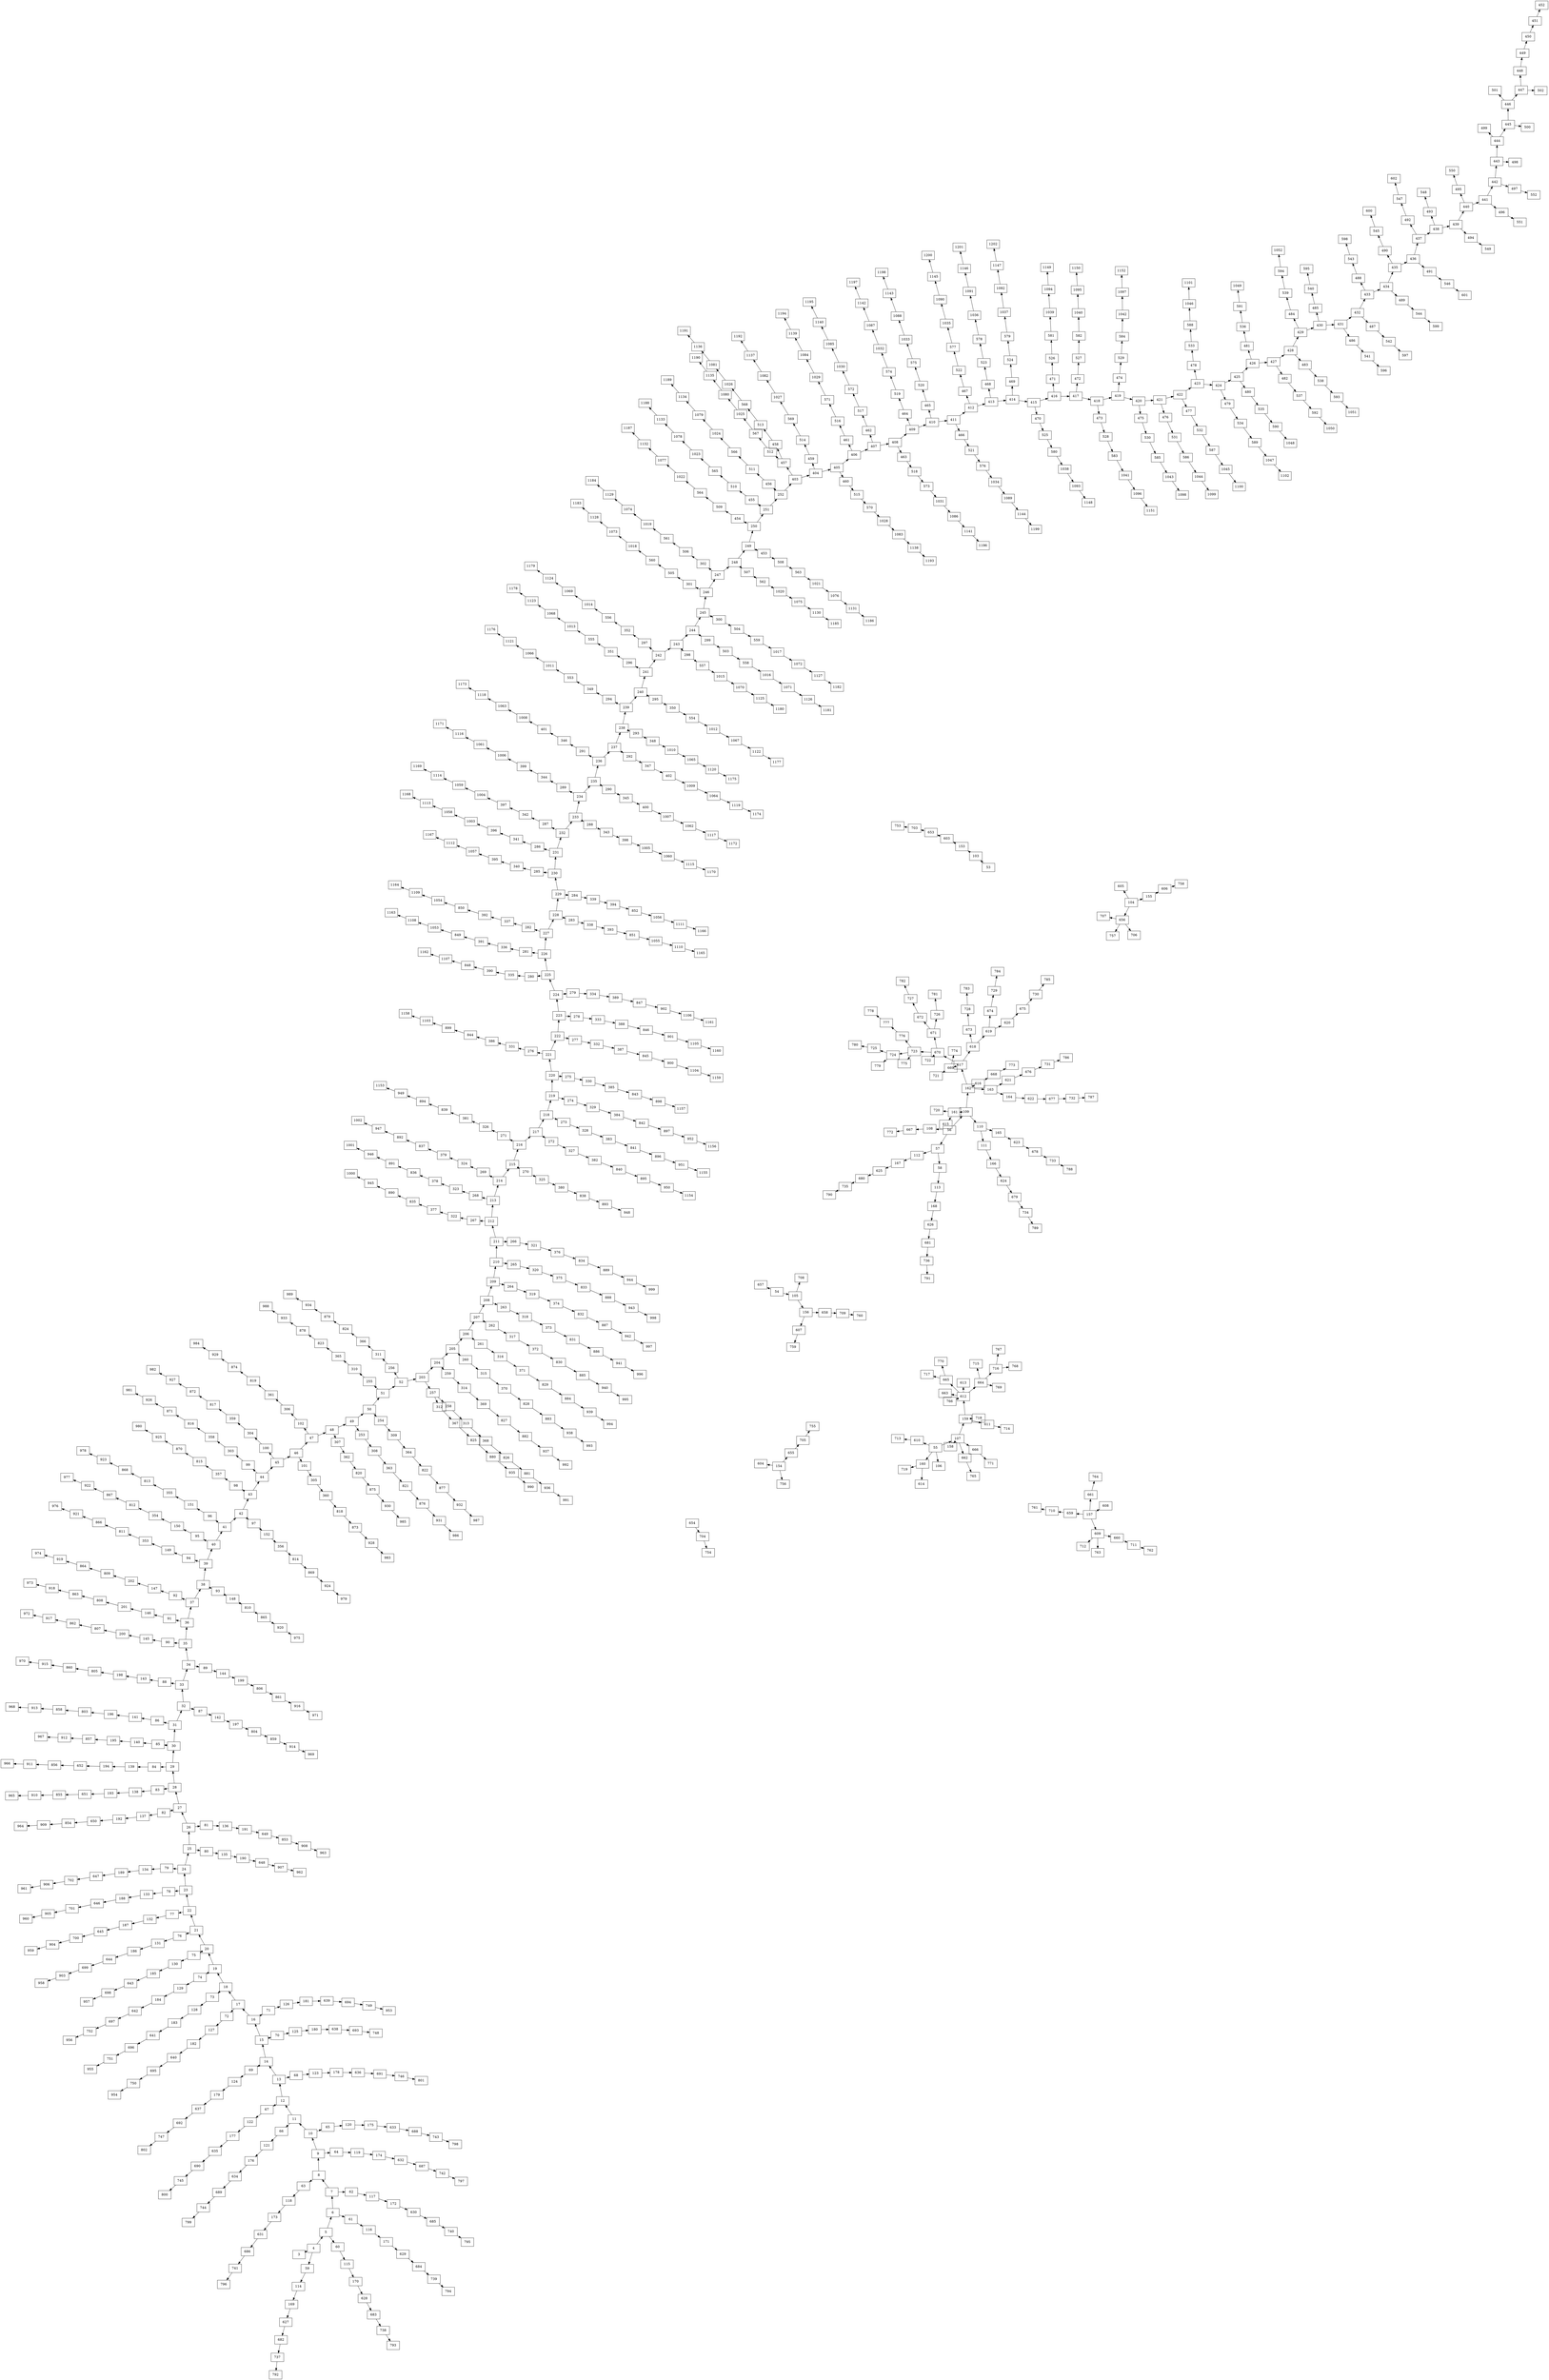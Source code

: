 digraph G {
    node [shape=box];
    graph [layout=neato];
"3" "56" "55" "157" "54" "104" "154" "654" "53""4""3" -> {"4"}
"57" "109" "108""56" -> {"57" "109" "108"}
"160" "107" "610" "106""55" -> { "160" "107" "610" "106"}
"661" "609" "659" "608""157" -> { "661" "609" "659" "608"}
"105" "657""54" -> { "105" "657"}
"155" "656" "605""104" -> { "155" "656" "605"}
"756" "655" "604""154" -> { "756" "655" "604"}
"704""654" -> { "704"}
"103""53" -> { "103"}
"5" "59""4" -> {"5" "59"}
"58" "112""57" -> {"58" "112"}
"110" "162" "161""109" -> {"110" "162" "161"}
"667""108" -> { "667"}
"719" "614""160" -> { "719" "614"}
"666" "159" "662" "158""107" -> { "666" "159" "662" "158"}
"713""610" -> { "713"}
"764""661" -> { "764"}
"712" "763" "660""609" -> { "712" "763" "660"}
"710""659" -> { "710"}
"156" "708""105" -> { "156" "708"}
"606""155" -> { "606"}
"707" "757" "706""656" -> { "707" "757" "706"}
"705""655" -> { "705"}
"754""704" -> { "754"}
"153""103" -> { "153"}
"6" "60""5" -> {"6" "60"}
"114""59" -> { "114"}
"113""58" -> { "113"}
"167""112" -> { "167"}
"111" "165""110" -> {"111" "165"}
"163" "617" "616""162" -> {"163" "617" "616"}
"720" "615""161" -> { "720" "615"}
"772""667" -> { "772"}
"771""666" -> { "771"}
"718" "612" "611""159" -> { "718" "612" "611"}
"765""662" -> { "765"}
"711""660" -> { "711"}
"761""710" -> { "761"}
"658" "607""156" -> { "658" "607"}
"758""606" -> { "758"}
"755""705" -> { "755"}
"603""153" -> { "603"}
"7" "61""6" -> {"7" "61"}
"115""60" -> { "115"}
"169""114" -> { "169"}
"168""113" -> { "168"}
"625""167" -> { "625"}
"166""111" -> { "166"}
"623""165" -> { "623"}
"164" "621""163" -> {"164" "621"}
"618" "670" "669""617" -> {"618" "670" "669"}
"668""616" -> { "668"}
"613" "665" "664" "766" "663""612" -> {"613" "665" "664" "766" "663"}
"714""611" -> { "714"}
"762""711" -> { "762"}
"709""658" -> { "709"}
"759""607" -> { "759"}
"653""603" -> { "653"}
"8" "62""7" -> {"8" "62"}
"116""61" -> { "116"}
"170""115" -> { "170"}
"627""169" -> { "627"}
"626""168" -> { "626"}
"680""625" -> { "680"}
"624""166" -> { "624"}
"678""623" -> { "678"}
"622""164" -> { "622"}
"676""621" -> { "676"}
"619" "673""618" -> {"619" "673"}
"671" "723" "722""670" -> {"671" "723" "722"}
"774" "721""669" -> { "774" "721"}
"773""668" -> { "773"}
"770" "717""665" -> { "770" "717"}
"769" "716" "715""664" -> { "769" "716" "715"}
"760""709" -> { "760"}
"703""653" -> { "703"}
"9" "63""8" -> {"9" "63"}
"117""62" -> { "117"}
"171""116" -> { "171"}
"628""170" -> { "628"}
"682""627" -> { "682"}
"681""626" -> { "681"}
"735""680" -> { "735"}
"679""624" -> { "679"}
"733""678" -> { "733"}
"677""622" -> { "677"}
"731""676" -> { "731"}
"620" "674""619" -> {"620" "674"}
"728""673" -> { "728"}
"672" "726""671" -> {"672" "726"}
"724" "776" "775""723" -> {"724" "776" "775"}
"768" "767""716" -> { "768" "767"}
"753""703" -> { "753"}
"10" "64""9" -> {"10" "64"}
"118""63" -> { "118"}
"172""117" -> { "172"}
"629""171" -> { "629"}
"683""628" -> { "683"}
"737""682" -> { "737"}
"736""681" -> { "736"}
"790""735" -> { "790"}
"734""679" -> { "734"}
"788""733" -> { "788"}
"732""677" -> { "732"}
"786""731" -> { "786"}
"675""620" -> { "675"}
"729""674" -> { "729"}
"783""728" -> { "783"}
"727""672" -> { "727"}
"781""726" -> { "781"}
"725" "779""724" -> {"725" "779"}
"777""776" -> {"777"}
"11" "65""10" -> {"11" "65"}
"119""64" -> { "119"}
"173""118" -> { "173"}
"630""172" -> { "630"}
"684""629" -> { "684"}
"738""683" -> { "738"}
"792""737" -> { "792"}
"791""736" -> { "791"}
"789""734" -> { "789"}
"787""732" -> { "787"}
"730""675" -> { "730"}
"784""729" -> { "784"}
"782""727" -> { "782"}
"780""725" -> { "780"}
"778""777" -> {"778"}
"12" "66""11" -> {"12" "66"}
"120""65" -> { "120"}
"174""119" -> { "174"}
"631""173" -> { "631"}
"685""630" -> { "685"}
"739""684" -> { "739"}
"793""738" -> { "793"}
"785""730" -> { "785"}
"13" "67""12" -> {"13" "67"}
"121""66" -> { "121"}
"175""120" -> { "175"}
"632""174" -> { "632"}
"686""631" -> { "686"}
"740""685" -> { "740"}
"794""739" -> { "794"}
"14" "68""13" -> {"14" "68"}
"122""67" -> { "122"}
"176""121" -> { "176"}
"633""175" -> { "633"}
"687""632" -> { "687"}
"741""686" -> { "741"}
"795""740" -> { "795"}
"15" "69""14" -> {"15" "69"}
"123""68" -> { "123"}
"177""122" -> { "177"}
"634""176" -> { "634"}
"688""633" -> { "688"}
"742""687" -> { "742"}
"796""741" -> { "796"}
"16" "70""15" -> {"16" "70"}
"124""69" -> { "124"}
"178""123" -> { "178"}
"635""177" -> { "635"}
"689""634" -> { "689"}
"743""688" -> { "743"}
"797""742" -> { "797"}
"17" "71""16" -> {"17" "71"}
"125""70" -> { "125"}
"179""124" -> { "179"}
"636""178" -> { "636"}
"690""635" -> { "690"}
"744""689" -> { "744"}
"798""743" -> { "798"}
"18" "72""17" -> {"18" "72"}
"126""71" -> { "126"}
"180""125" -> { "180"}
"637""179" -> { "637"}
"691""636" -> { "691"}
"745""690" -> { "745"}
"799""744" -> { "799"}
"19" "73""18" -> {"19" "73"}
"127""72" -> { "127"}
"181""126" -> { "181"}
"638""180" -> { "638"}
"692""637" -> { "692"}
"746""691" -> { "746"}
"800""745" -> { "800"}
"20" "74""19" -> {"20" "74"}
"128""73" -> { "128"}
"182""127" -> { "182"}
"639""181" -> { "639"}
"693""638" -> { "693"}
"747""692" -> { "747"}
"801""746" -> { "801"}
"21" "75""20" -> {"21" "75"}
"129""74" -> { "129"}
"183""128" -> { "183"}
"640""182" -> { "640"}
"694""639" -> { "694"}
"748""693" -> { "748"}
"802""747" -> { "802"}
"22" "76""21" -> {"22" "76"}
"130""75" -> { "130"}
"184""129" -> { "184"}
"641""183" -> { "641"}
"695""640" -> { "695"}
"749""694" -> { "749"}
"23" "77""22" -> {"23" "77"}
"131""76" -> { "131"}
"185""130" -> { "185"}
"642""184" -> { "642"}
"696""641" -> { "696"}
"750""695" -> { "750"}
"953""749" -> { "953"}
"24" "78""23" -> {"24" "78"}
"132""77" -> { "132"}
"186""131" -> { "186"}
"643""185" -> { "643"}
"697""642" -> { "697"}
"751""696" -> { "751"}
"954""750" -> { "954"}
"25" "79""24" -> {"25" "79"}
"133""78" -> { "133"}
"187""132" -> { "187"}
"644""186" -> { "644"}
"698""643" -> { "698"}
"752""697" -> { "752"}
"955""751" -> { "955"}
"26" "80""25" -> {"26" "80"}
"134""79" -> { "134"}
"188""133" -> { "188"}
"645""187" -> { "645"}
"699""644" -> { "699"}
"957""698" -> { "957"}
"956""752" -> { "956"}
"27" "81""26" -> {"27" "81"}
"135""80" -> { "135"}
"189""134" -> { "189"}
"646""188" -> { "646"}
"700""645" -> { "700"}
"903""699" -> { "903"}
"28" "82""27" -> {"28" "82"}
"136""81" -> { "136"}
"190""135" -> { "190"}
"647""189" -> { "647"}
"701""646" -> { "701"}
"904""700" -> { "904"}
"958""903" -> { "958"}
"29" "83""28" -> {"29" "83"}
"137""82" -> { "137"}
"191""136" -> { "191"}
"648""190" -> { "648"}
"702""647" -> { "702"}
"905""701" -> { "905"}
"959""904" -> { "959"}
"30" "84""29" -> {"30" "84"}
"138""83" -> { "138"}
"192""137" -> { "192"}
"649""191" -> { "649"}
"907""648" -> { "907"}
"906""702" -> { "906"}
"960""905" -> { "960"}
"31" "85""30" -> {"31" "85"}
"139""84" -> { "139"}
"193""138" -> { "193"}
"650""192" -> { "650"}
"853""649" -> { "853"}
"962""907" -> { "962"}
"961""906" -> { "961"}
"32" "86""31" -> {"32" "86"}
"140""85" -> { "140"}
"194""139" -> { "194"}
"651""193" -> { "651"}
"854""650" -> { "854"}
"908""853" -> { "908"}
"33" "87""32" -> {"33" "87"}
"141""86" -> { "141"}
"195""140" -> { "195"}
"652""194" -> { "652"}
"855""651" -> { "855"}
"909""854" -> { "909"}
"963""908" -> { "963"}
"34" "88""33" -> {"34" "88"}
"142""87" -> { "142"}
"196""141" -> { "196"}
"857""195" -> { "857"}
"856""652" -> { "856"}
"910""855" -> { "910"}
"964""909" -> { "964"}
"35" "89""34" -> {"35" "89"}
"143""88" -> { "143"}
"197""142" -> { "197"}
"803""196" -> { "803"}
"912""857" -> { "912"}
"911""856" -> { "911"}
"965""910" -> { "965"}
"36" "90""35" -> {"36" "90"}
"144""89" -> { "144"}
"198""143" -> { "198"}
"804""197" -> { "804"}
"858""803" -> { "858"}
"967""912" -> { "967"}
"966""911" -> { "966"}
"37" "91""36" -> {"37" "91"}
"145""90" -> { "145"}
"199""144" -> { "199"}
"805""198" -> { "805"}
"859""804" -> { "859"}
"913""858" -> { "913"}
"38" "92""37" -> {"38" "92"}
"146""91" -> { "146"}
"200""145" -> { "200"}
"806""199" -> { "806"}
"860""805" -> { "860"}
"914""859" -> { "914"}
"968""913" -> { "968"}
"39" "93""38" -> {"39" "93"}
"147""92" -> { "147"}
"201""146" -> { "201"}
"807""200" -> { "807"}
"861""806" -> { "861"}
"915""860" -> { "915"}
"969""914" -> { "969"}
"40" "94""39" -> {"40" "94"}
"148""93" -> { "148"}
"202""147" -> { "202"}
"808""201" -> { "808"}
"862""807" -> { "862"}
"916""861" -> { "916"}
"970""915" -> { "970"}
"41" "95""40" -> {"41" "95"}
"149""94" -> { "149"}
"810""148" -> { "810"}
"809""202" -> { "809"}
"863""808" -> { "863"}
"917""862" -> { "917"}
"971""916" -> { "971"}
"42" "96""41" -> {"42" "96"}
"150""95" -> { "150"}
"353""149" -> { "353"}
"865""810" -> { "865"}
"864""809" -> { "864"}
"918""863" -> { "918"}
"972""917" -> { "972"}
"43" "97""42" -> {"43" "97"}
"151""96" -> { "151"}
"354""150" -> { "354"}
"811""353" -> { "811"}
"920""865" -> { "920"}
"919""864" -> { "919"}
"973""918" -> { "973"}
"44" "98""43" -> {"44" "98"}
"152""97" -> { "152"}
"355""151" -> { "355"}
"812""354" -> { "812"}
"866""811" -> { "866"}
"975""920" -> { "975"}
"974""919" -> { "974"}
"45" "99""44" -> {"45" "99"}
"357""98" -> { "357"}
"356""152" -> { "356"}
"813""355" -> { "813"}
"867""812" -> { "867"}
"921""866" -> { "921"}
"46" "100""45" -> {"46" "100"}
"303""99" -> { "303"}
"815""357" -> { "815"}
"814""356" -> { "814"}
"868""813" -> { "868"}
"922""867" -> { "922"}
"976""921" -> { "976"}
"47" "101""46" -> {"47" "101"}
"304""100" -> { "304"}
"358""303" -> { "358"}
"870""815" -> { "870"}
"869""814" -> { "869"}
"923""868" -> { "923"}
"977""922" -> { "977"}
"48" "102""47" -> {"48" "102"}
"305""101" -> { "305"}
"359""304" -> { "359"}
"816""358" -> { "816"}
"925""870" -> { "925"}
"924""869" -> { "924"}
"978""923" -> { "978"}
"49" "307""48" -> {"49" "307"}
"306""102" -> { "306"}
"360""305" -> { "360"}
"817""359" -> { "817"}
"871""816" -> { "871"}
"980""925" -> { "980"}
"979""924" -> { "979"}
"50" "253""49" -> {"50" "253"}
"362""307" -> { "362"}
"361""306" -> { "361"}
"818""360" -> { "818"}
"872""817" -> { "872"}
"926""871" -> { "926"}
"51" "254""50" -> {"51" "254"}
"308""253" -> { "308"}
"820""362" -> { "820"}
"819""361" -> { "819"}
"873""818" -> { "873"}
"927""872" -> { "927"}
"981""926" -> { "981"}
"52" "255""51" -> {"52" "255"}
"309""254" -> { "309"}
"363""308" -> { "363"}
"875""820" -> { "875"}
"874""819" -> { "874"}
"928""873" -> { "928"}
"982""927" -> { "982"}
"203" "256""52" -> {"203" "256"}
"310""255" -> { "310"}
"364""309" -> { "364"}
"821""363" -> { "821"}
"930""875" -> { "930"}
"929""874" -> { "929"}
"983""928" -> { "983"}
"204" "257""203" -> {"204" "257"}
"311""256" -> { "311"}
"365""310" -> { "365"}
"822""364" -> { "822"}
"876""821" -> { "876"}
"985""930" -> { "985"}
"984""929" -> { "984"}
"205" "259""204" -> {"205" "259"}
"258" "312""257" -> {"258" "312"}
"366""311" -> { "366"}
"823""365" -> { "823"}
"877""822" -> { "877"}
"931""876" -> { "931"}
"206" "260""205" -> {"206" "260"}
"314""259" -> { "314"}
"313""258" -> { "313"}
"367""312" -> { "367"}
"824""366" -> { "824"}
"878""823" -> { "878"}
"932""877" -> { "932"}
"986""931" -> { "986"}
"207" "261""206" -> {"207" "261"}
"315""260" -> { "315"}
"369""314" -> { "369"}
"368""313" -> { "368"}
"825""367" -> { "825"}
"879""824" -> { "879"}
"933""878" -> { "933"}
"987""932" -> { "987"}
"208" "262""207" -> {"208" "262"}
"316""261" -> { "316"}
"370""315" -> { "370"}
"827""369" -> { "827"}
"826""368" -> { "826"}
"880""825" -> { "880"}
"934""879" -> { "934"}
"988""933" -> { "988"}
"209" "263""208" -> {"209" "263"}
"317""262" -> { "317"}
"371""316" -> { "371"}
"828""370" -> { "828"}
"882""827" -> { "882"}
"881""826" -> { "881"}
"935""880" -> { "935"}
"989""934" -> { "989"}
"210" "264""209" -> {"210" "264"}
"318""263" -> { "318"}
"372""317" -> { "372"}
"829""371" -> { "829"}
"883""828" -> { "883"}
"937""882" -> { "937"}
"936""881" -> { "936"}
"990""935" -> { "990"}
"211" "265""210" -> {"211" "265"}
"319""264" -> { "319"}
"373""318" -> { "373"}
"830""372" -> { "830"}
"884""829" -> { "884"}
"938""883" -> { "938"}
"992""937" -> { "992"}
"991""936" -> { "991"}
"212" "266""211" -> {"212" "266"}
"320""265" -> { "320"}
"374""319" -> { "374"}
"831""373" -> { "831"}
"885""830" -> { "885"}
"939""884" -> { "939"}
"993""938" -> { "993"}
"213" "267""212" -> {"213" "267"}
"321""266" -> { "321"}
"375""320" -> { "375"}
"832""374" -> { "832"}
"886""831" -> { "886"}
"940""885" -> { "940"}
"994""939" -> { "994"}
"214" "268""213" -> {"214" "268"}
"322""267" -> { "322"}
"376""321" -> { "376"}
"833""375" -> { "833"}
"887""832" -> { "887"}
"941""886" -> { "941"}
"995""940" -> { "995"}
"215" "269""214" -> {"215" "269"}
"323""268" -> { "323"}
"377""322" -> { "377"}
"834""376" -> { "834"}
"888""833" -> { "888"}
"942""887" -> { "942"}
"996""941" -> { "996"}
"216" "270""215" -> {"216" "270"}
"324""269" -> { "324"}
"378""323" -> { "378"}
"835""377" -> { "835"}
"889""834" -> { "889"}
"943""888" -> { "943"}
"997""942" -> { "997"}
"217" "271""216" -> {"217" "271"}
"325""270" -> { "325"}
"379""324" -> { "379"}
"836""378" -> { "836"}
"890""835" -> { "890"}
"944""889" -> { "944"}
"998""943" -> { "998"}
"218" "272""217" -> {"218" "272"}
"326""271" -> { "326"}
"380""325" -> { "380"}
"837""379" -> { "837"}
"891""836" -> { "891"}
"945""890" -> { "945"}
"999""944" -> { "999"}
"219" "273""218" -> {"219" "273"}
"327""272" -> { "327"}
"381""326" -> { "381"}
"838""380" -> { "838"}
"892""837" -> { "892"}
"946""891" -> { "946"}
"1000""945" -> { "1000"}
"220" "274""219" -> {"220" "274"}
"328""273" -> { "328"}
"382""327" -> { "382"}
"839""381" -> { "839"}
"893""838" -> { "893"}
"947""892" -> { "947"}
"1001""946" -> { "1001"}
"221" "275""220" -> {"221" "275"}
"329""274" -> { "329"}
"383""328" -> { "383"}
"840""382" -> { "840"}
"894""839" -> { "894"}
"948""893" -> { "948"}
"1002""947" -> { "1002"}
"222" "276""221" -> {"222" "276"}
"330""275" -> { "330"}
"384""329" -> { "384"}
"841""383" -> { "841"}
"895""840" -> { "895"}
"949""894" -> { "949"}
"223" "277""222" -> {"223" "277"}
"331""276" -> { "331"}
"385""330" -> { "385"}
"842""384" -> { "842"}
"896""841" -> { "896"}
"950""895" -> { "950"}
"1153""949" -> { "1153"}
"224" "278""223" -> {"224" "278"}
"332""277" -> { "332"}
"386""331" -> { "386"}
"843""385" -> { "843"}
"897""842" -> { "897"}
"951""896" -> { "951"}
"1154""950" -> { "1154"}
"225" "279""224" -> {"225" "279"}
"333""278" -> { "333"}
"387""332" -> { "387"}
"844""386" -> { "844"}
"898""843" -> { "898"}
"952""897" -> { "952"}
"1155""951" -> { "1155"}
"226" "280""225" -> {"226" "280"}
"334""279" -> { "334"}
"388""333" -> { "388"}
"845""387" -> { "845"}
"899""844" -> { "899"}
"1157""898" -> { "1157"}
"1156""952" -> { "1156"}
"227" "281""226" -> {"227" "281"}
"335""280" -> { "335"}
"389""334" -> { "389"}
"846""388" -> { "846"}
"900""845" -> { "900"}
"1103""899" -> { "1103"}
"228" "282""227" -> {"228" "282"}
"336""281" -> { "336"}
"390""335" -> { "390"}
"847""389" -> { "847"}
"901""846" -> { "901"}
"1104""900" -> { "1104"}
"1158""1103" -> { "1158"}
"229" "283""228" -> {"229" "283"}
"337""282" -> { "337"}
"391""336" -> { "391"}
"848""390" -> { "848"}
"902""847" -> { "902"}
"1105""901" -> { "1105"}
"1159""1104" -> { "1159"}
"230" "284""229" -> {"230" "284"}
"338""283" -> { "338"}
"392""337" -> { "392"}
"849""391" -> { "849"}
"1107""848" -> { "1107"}
"1106""902" -> { "1106"}
"1160""1105" -> { "1160"}
"231" "285""230" -> {"231" "285"}
"339""284" -> { "339"}
"393""338" -> { "393"}
"850""392" -> { "850"}
"1053""849" -> { "1053"}
"1162""1107" -> { "1162"}
"1161""1106" -> { "1161"}
"232" "286""231" -> {"232" "286"}
"340""285" -> { "340"}
"394""339" -> { "394"}
"851""393" -> { "851"}
"1054""850" -> { "1054"}
"1108""1053" -> { "1108"}
"233" "287""232" -> {"233" "287"}
"341""286" -> { "341"}
"395""340" -> { "395"}
"852""394" -> { "852"}
"1055""851" -> { "1055"}
"1109""1054" -> { "1109"}
"1163""1108" -> { "1163"}
"234" "288""233" -> {"234" "288"}
"342""287" -> { "342"}
"396""341" -> { "396"}
"1057""395" -> { "1057"}
"1056""852" -> { "1056"}
"1110""1055" -> { "1110"}
"1164""1109" -> { "1164"}
"235" "289""234" -> {"235" "289"}
"343""288" -> { "343"}
"397""342" -> { "397"}
"1003""396" -> { "1003"}
"1112""1057" -> { "1112"}
"1111""1056" -> { "1111"}
"1165""1110" -> { "1165"}
"236" "290""235" -> {"236" "290"}
"344""289" -> { "344"}
"398""343" -> { "398"}
"1004""397" -> { "1004"}
"1058""1003" -> { "1058"}
"1167""1112" -> { "1167"}
"1166""1111" -> { "1166"}
"237" "291""236" -> {"237" "291"}
"345""290" -> { "345"}
"399""344" -> { "399"}
"1005""398" -> { "1005"}
"1059""1004" -> { "1059"}
"1113""1058" -> { "1113"}
"238" "292""237" -> {"238" "292"}
"346""291" -> { "346"}
"400""345" -> { "400"}
"1006""399" -> { "1006"}
"1060""1005" -> { "1060"}
"1114""1059" -> { "1114"}
"1168""1113" -> { "1168"}
"239" "293""238" -> {"239" "293"}
"347""292" -> { "347"}
"401""346" -> { "401"}
"1007""400" -> { "1007"}
"1061""1006" -> { "1061"}
"1115""1060" -> { "1115"}
"1169""1114" -> { "1169"}
"240" "294""239" -> {"240" "294"}
"348""293" -> { "348"}
"402""347" -> { "402"}
"1008""401" -> { "1008"}
"1062""1007" -> { "1062"}
"1116""1061" -> { "1116"}
"1170""1115" -> { "1170"}
"241" "295""240" -> {"241" "295"}
"349""294" -> { "349"}
"1010""348" -> { "1010"}
"1009""402" -> { "1009"}
"1063""1008" -> { "1063"}
"1117""1062" -> { "1117"}
"1171""1116" -> { "1171"}
"242" "296""241" -> {"242" "296"}
"350""295" -> { "350"}
"553""349" -> { "553"}
"1065""1010" -> { "1065"}
"1064""1009" -> { "1064"}
"1118""1063" -> { "1118"}
"1172""1117" -> { "1172"}
"243" "297""242" -> {"243" "297"}
"351""296" -> { "351"}
"554""350" -> { "554"}
"1011""553" -> { "1011"}
"1120""1065" -> { "1120"}
"1119""1064" -> { "1119"}
"1173""1118" -> { "1173"}
"244" "298""243" -> {"244" "298"}
"352""297" -> { "352"}
"555""351" -> { "555"}
"1012""554" -> { "1012"}
"1066""1011" -> { "1066"}
"1175""1120" -> { "1175"}
"1174""1119" -> { "1174"}
"245" "299""244" -> {"245" "299"}
"557""298" -> { "557"}
"556""352" -> { "556"}
"1013""555" -> { "1013"}
"1067""1012" -> { "1067"}
"1121""1066" -> { "1121"}
"246" "300""245" -> {"246" "300"}
"503""299" -> { "503"}
"1015""557" -> { "1015"}
"1014""556" -> { "1014"}
"1068""1013" -> { "1068"}
"1122""1067" -> { "1122"}
"1176""1121" -> { "1176"}
"247" "301""246" -> {"247" "301"}
"504""300" -> { "504"}
"558""503" -> { "558"}
"1070""1015" -> { "1070"}
"1069""1014" -> { "1069"}
"1123""1068" -> { "1123"}
"1177""1122" -> { "1177"}
"248" "302""247" -> {"248" "302"}
"505""301" -> { "505"}
"559""504" -> { "559"}
"1016""558" -> { "1016"}
"1125""1070" -> { "1125"}
"1124""1069" -> { "1124"}
"1178""1123" -> { "1178"}
"249" "507""248" -> {"249" "507"}
"506""302" -> { "506"}
"560""505" -> { "560"}
"1017""559" -> { "1017"}
"1071""1016" -> { "1071"}
"1180""1125" -> { "1180"}
"1179""1124" -> { "1179"}
"250" "453""249" -> {"250" "453"}
"562""507" -> { "562"}
"561""506" -> { "561"}
"1018""560" -> { "1018"}
"1072""1017" -> { "1072"}
"1126""1071" -> { "1126"}
"251" "454""250" -> {"251" "454"}
"508""453" -> { "508"}
"1020""562" -> { "1020"}
"1019""561" -> { "1019"}
"1073""1018" -> { "1073"}
"1127""1072" -> { "1127"}
"1181""1126" -> { "1181"}
"252" "455""251" -> {"252" "455"}
"509""454" -> { "509"}
"563""508" -> { "563"}
"1075""1020" -> { "1075"}
"1074""1019" -> { "1074"}
"1128""1073" -> { "1128"}
"1182""1127" -> { "1182"}
"403" "456""252" -> {"403" "456"}
"510""455" -> { "510"}
"564""509" -> { "564"}
"1021""563" -> { "1021"}
"1130""1075" -> { "1130"}
"1129""1074" -> { "1129"}
"1183""1128" -> { "1183"}
"404" "457""403" -> {"404" "457"}
"511""456" -> { "511"}
"565""510" -> { "565"}
"1022""564" -> { "1022"}
"1076""1021" -> { "1076"}
"1185""1130" -> { "1185"}
"1184""1129" -> { "1184"}
"405" "459""404" -> {"405" "459"}
"458" "512""457" -> {"458" "512"}
"566""511" -> { "566"}
"1023""565" -> { "1023"}
"1077""1022" -> { "1077"}
"1131""1076" -> { "1131"}
"406" "460""405" -> {"406" "460"}
"514""459" -> { "514"}
"513""458" -> { "513"}
"567""512" -> { "567"}
"1024""566" -> { "1024"}
"1078""1023" -> { "1078"}
"1132""1077" -> { "1132"}
"1186""1131" -> { "1186"}
"407" "461""406" -> {"407" "461"}
"515""460" -> { "515"}
"569""514" -> { "569"}
"568""513" -> { "568"}
"1025""567" -> { "1025"}
"1079""1024" -> { "1079"}
"1133""1078" -> { "1133"}
"1187""1132" -> { "1187"}
"408" "462""407" -> {"408" "462"}
"516""461" -> { "516"}
"570""515" -> { "570"}
"1027""569" -> { "1027"}
"1026""568" -> { "1026"}
"1080""1025" -> { "1080"}
"1134""1079" -> { "1134"}
"1188""1133" -> { "1188"}
"409" "463""408" -> {"409" "463"}
"517""462" -> { "517"}
"571""516" -> { "571"}
"1028""570" -> { "1028"}
"1082""1027" -> { "1082"}
"1081""1026" -> { "1081"}
"1135""1080" -> { "1135"}
"1189""1134" -> { "1189"}
"410" "464""409" -> {"410" "464"}
"518""463" -> { "518"}
"572""517" -> { "572"}
"1029""571" -> { "1029"}
"1083""1028" -> { "1083"}
"1137""1082" -> { "1137"}
"1136""1081" -> { "1136"}
"1190""1135" -> { "1190"}
"411" "465""410" -> {"411" "465"}
"519""464" -> { "519"}
"573""518" -> { "573"}
"1030""572" -> { "1030"}
"1084""1029" -> { "1084"}
"1138""1083" -> { "1138"}
"1192""1137" -> { "1192"}
"1191""1136" -> { "1191"}
"412" "466""411" -> {"412" "466"}
"520""465" -> { "520"}
"574""519" -> { "574"}
"1031""573" -> { "1031"}
"1085""1030" -> { "1085"}
"1139""1084" -> { "1139"}
"1193""1138" -> { "1193"}
"413" "467""412" -> {"413" "467"}
"521""466" -> { "521"}
"575""520" -> { "575"}
"1032""574" -> { "1032"}
"1086""1031" -> { "1086"}
"1140""1085" -> { "1140"}
"1194""1139" -> { "1194"}
"414" "468""413" -> {"414" "468"}
"522""467" -> { "522"}
"576""521" -> { "576"}
"1033""575" -> { "1033"}
"1087""1032" -> { "1087"}
"1141""1086" -> { "1141"}
"1195""1140" -> { "1195"}
"415" "469""414" -> {"415" "469"}
"523""468" -> { "523"}
"577""522" -> { "577"}
"1034""576" -> { "1034"}
"1088""1033" -> { "1088"}
"1142""1087" -> { "1142"}
"1196""1141" -> { "1196"}
"416" "470""415" -> {"416" "470"}
"524""469" -> { "524"}
"578""523" -> { "578"}
"1035""577" -> { "1035"}
"1089""1034" -> { "1089"}
"1143""1088" -> { "1143"}
"1197""1142" -> { "1197"}
"417" "471""416" -> {"417" "471"}
"525""470" -> { "525"}
"579""524" -> { "579"}
"1036""578" -> { "1036"}
"1090""1035" -> { "1090"}
"1144""1089" -> { "1144"}
"1198""1143" -> { "1198"}
"418" "472""417" -> {"418" "472"}
"526""471" -> { "526"}
"580""525" -> { "580"}
"1037""579" -> { "1037"}
"1091""1036" -> { "1091"}
"1145""1090" -> { "1145"}
"1199""1144" -> { "1199"}
"419" "473""418" -> {"419" "473"}
"527""472" -> { "527"}
"581""526" -> { "581"}
"1038""580" -> { "1038"}
"1092""1037" -> { "1092"}
"1146""1091" -> { "1146"}
"1200""1145" -> { "1200"}
"420" "474""419" -> {"420" "474"}
"528""473" -> { "528"}
"582""527" -> { "582"}
"1039""581" -> { "1039"}
"1093""1038" -> { "1093"}
"1147""1092" -> { "1147"}
"1201""1146" -> { "1201"}
"421" "475""420" -> {"421" "475"}
"529""474" -> { "529"}
"583""528" -> { "583"}
"1040""582" -> { "1040"}
"1094""1039" -> { "1094"}
"1148""1093" -> { "1148"}
"1202""1147" -> { "1202"}
"422" "476""421" -> {"422" "476"}
"530""475" -> { "530"}
"584""529" -> { "584"}
"1041""583" -> { "1041"}
"1095""1040" -> { "1095"}
"1149""1094" -> { "1149"}
"423" "477""422" -> {"423" "477"}
"531""476" -> { "531"}
"585""530" -> { "585"}
"1042""584" -> { "1042"}
"1096""1041" -> { "1096"}
"1150""1095" -> { "1150"}
"424" "478""423" -> {"424" "478"}
"532""477" -> { "532"}
"586""531" -> { "586"}
"1043""585" -> { "1043"}
"1097""1042" -> { "1097"}
"1151""1096" -> { "1151"}
"425" "479""424" -> {"425" "479"}
"533""478" -> { "533"}
"587""532" -> { "587"}
"1044""586" -> { "1044"}
"1098""1043" -> { "1098"}
"1152""1097" -> { "1152"}
"426" "480""425" -> {"426" "480"}
"534""479" -> { "534"}
"588""533" -> { "588"}
"1045""587" -> { "1045"}
"1099""1044" -> { "1099"}
"427" "481""426" -> {"427" "481"}
"535""480" -> { "535"}
"589""534" -> { "589"}
"1046""588" -> { "1046"}
"1100""1045" -> { "1100"}
"428" "482""427" -> {"428" "482"}
"536""481" -> { "536"}
"590""535" -> { "590"}
"1047""589" -> { "1047"}
"1101""1046" -> { "1101"}
"429" "483""428" -> {"429" "483"}
"537""482" -> { "537"}
"591""536" -> { "591"}
"1048""590" -> { "1048"}
"1102""1047" -> { "1102"}
"430" "484""429" -> {"430" "484"}
"538""483" -> { "538"}
"592""537" -> { "592"}
"1049""591" -> { "1049"}
"431" "485""430" -> {"431" "485"}
"539""484" -> { "539"}
"593""538" -> { "593"}
"1050""592" -> { "1050"}
"432" "486""431" -> {"432" "486"}
"540""485" -> { "540"}
"594""539" -> { "594"}
"1051""593" -> { "1051"}
"433" "487""432" -> {"433" "487"}
"541""486" -> { "541"}
"595""540" -> { "595"}
"1052""594" -> { "1052"}
"434" "488""433" -> {"434" "488"}
"542""487" -> { "542"}
"596""541" -> { "596"}
"435" "489""434" -> {"435" "489"}
"543""488" -> { "543"}
"597""542" -> { "597"}
"436" "490""435" -> {"436" "490"}
"544""489" -> { "544"}
"598""543" -> { "598"}
"437" "491""436" -> {"437" "491"}
"545""490" -> { "545"}
"599""544" -> { "599"}
"438" "492""437" -> {"438" "492"}
"546""491" -> { "546"}
"600""545" -> { "600"}
"439" "493""438" -> {"439" "493"}
"547""492" -> { "547"}
"601""546" -> { "601"}
"440" "494""439" -> {"440" "494"}
"548""493" -> { "548"}
"602""547" -> { "602"}
"441" "495""440" -> {"441" "495"}
"549""494" -> { "549"}
"442" "496""441" -> {"442" "496"}
"550""495" -> { "550"}
"443" "497""442" -> {"443" "497"}
"551""496" -> { "551"}
"444" "498""443" -> {"444" "498"}
"552""497" -> { "552"}
"445" "499""444" -> {"445" "499"}
"446" "500""445" -> {"446" "500"}
"447" "501""446" -> {"447" "501"}
"448" "502""447" -> {"448" "502"}
"449""448" -> {"449"}
"450""449" -> {"450"}
"451""450" -> {"451"}
"452""451" -> {"452"}
}
